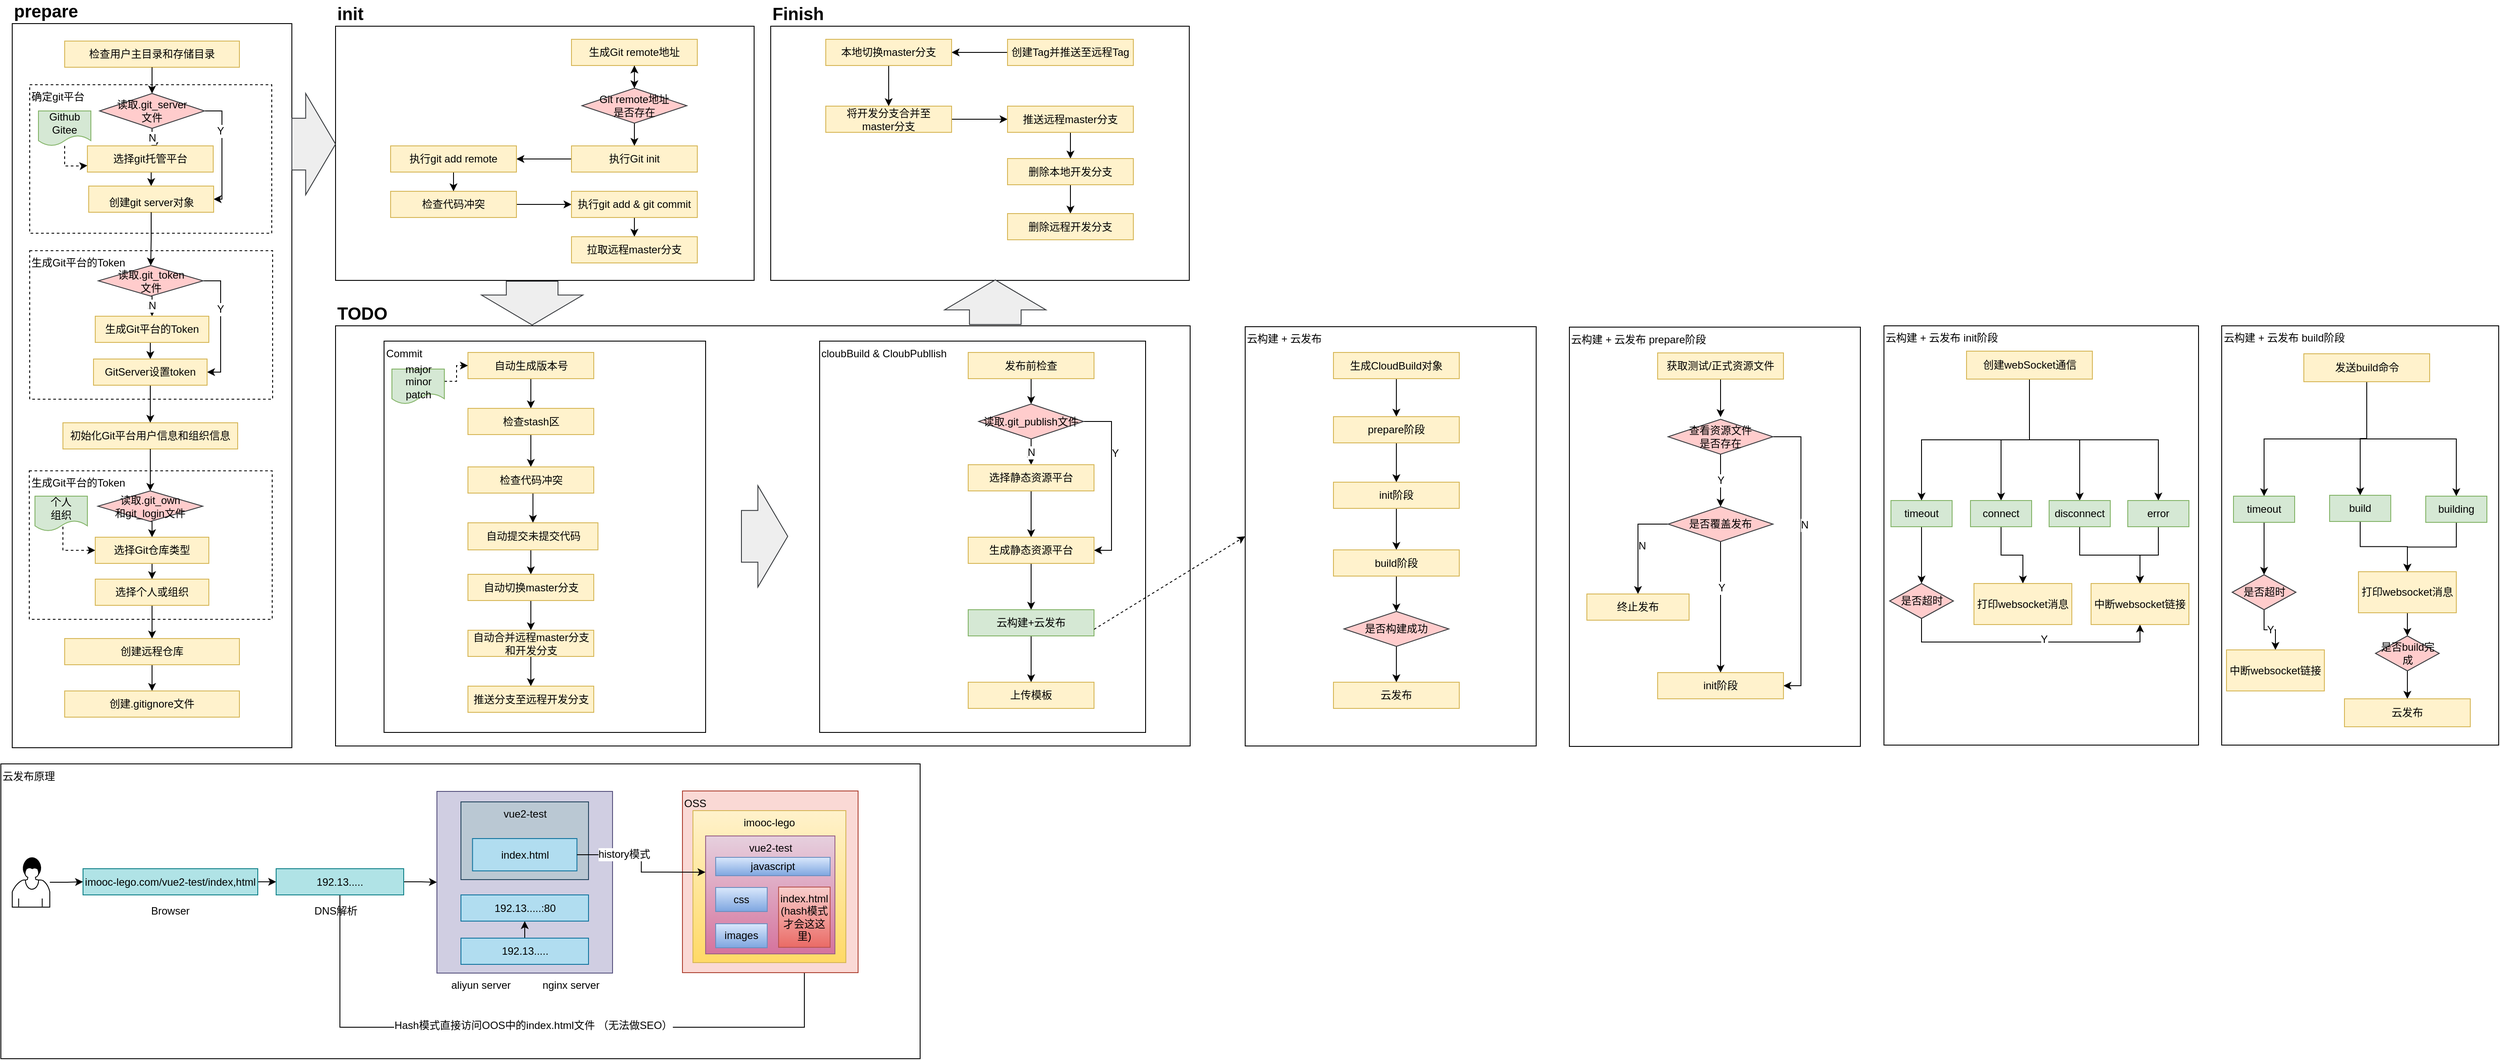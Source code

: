 <mxfile version="13.6.2" type="device"><diagram id="oUZISjqgUC4-VgHelw4y" name="Page-1"><mxGraphModel dx="1736" dy="728" grid="0" gridSize="10" guides="1" tooltips="1" connect="1" arrows="1" fold="1" page="1" pageScale="1" pageWidth="827" pageHeight="1169" math="0" shadow="0"><root><mxCell id="0"/><mxCell id="1" parent="0"/><mxCell id="qVW9vnRQDUIjlpF6epmW-213" value="云发布原理" style="rounded=0;whiteSpace=wrap;html=1;fontSize=12;align=left;verticalAlign=top;" vertex="1" parent="1"><mxGeometry x="52" y="890.5" width="1052" height="337.5" as="geometry"/></mxCell><mxCell id="qVW9vnRQDUIjlpF6epmW-1" value="prepare" style="rounded=0;whiteSpace=wrap;html=1;verticalAlign=bottom;labelPosition=center;verticalLabelPosition=top;align=left;fontSize=20;fontStyle=1" vertex="1" parent="1"><mxGeometry x="65" y="43" width="320" height="829" as="geometry"/></mxCell><mxCell id="qVW9vnRQDUIjlpF6epmW-2" value="检查用户主目录和存储目录" style="rounded=0;whiteSpace=wrap;html=1;fillColor=#fff2cc;strokeColor=#d6b656;" vertex="1" parent="1"><mxGeometry x="125" y="63" width="200" height="30" as="geometry"/></mxCell><mxCell id="qVW9vnRQDUIjlpF6epmW-3" value="&lt;font style=&quot;font-size: 12px&quot;&gt;确定git平台&lt;/font&gt;" style="rounded=0;whiteSpace=wrap;html=1;verticalAlign=top;labelPosition=center;verticalLabelPosition=middle;align=left;fontStyle=0;dashed=1;" vertex="1" parent="1"><mxGeometry x="85" y="113" width="277" height="170" as="geometry"/></mxCell><mxCell id="qVW9vnRQDUIjlpF6epmW-13" value="N" style="edgeStyle=orthogonalEdgeStyle;rounded=0;orthogonalLoop=1;jettySize=auto;html=1;fontSize=12;" edge="1" parent="1" source="qVW9vnRQDUIjlpF6epmW-4" target="qVW9vnRQDUIjlpF6epmW-5"><mxGeometry relative="1" as="geometry"/></mxCell><mxCell id="qVW9vnRQDUIjlpF6epmW-17" style="edgeStyle=orthogonalEdgeStyle;rounded=0;orthogonalLoop=1;jettySize=auto;html=1;exitX=1;exitY=0.5;exitDx=0;exitDy=0;entryX=1;entryY=0.5;entryDx=0;entryDy=0;fontSize=12;" edge="1" parent="1" source="qVW9vnRQDUIjlpF6epmW-4" target="qVW9vnRQDUIjlpF6epmW-6"><mxGeometry relative="1" as="geometry"/></mxCell><mxCell id="qVW9vnRQDUIjlpF6epmW-18" value="Y" style="edgeLabel;html=1;align=center;verticalAlign=middle;resizable=0;points=[];fontSize=12;" vertex="1" connectable="0" parent="qVW9vnRQDUIjlpF6epmW-17"><mxGeometry x="-0.346" y="-2" relative="1" as="geometry"><mxPoint as="offset"/></mxGeometry></mxCell><mxCell id="qVW9vnRQDUIjlpF6epmW-4" value="读取.git_server&lt;br&gt;文件" style="rhombus;whiteSpace=wrap;html=1;fillColor=#ffcccc;strokeColor=#36393d;" vertex="1" parent="1"><mxGeometry x="165" y="123" width="120" height="40" as="geometry"/></mxCell><mxCell id="qVW9vnRQDUIjlpF6epmW-15" style="edgeStyle=orthogonalEdgeStyle;rounded=0;orthogonalLoop=1;jettySize=auto;html=1;exitX=0.5;exitY=1;exitDx=0;exitDy=0;entryX=0.5;entryY=0;entryDx=0;entryDy=0;fontSize=12;" edge="1" parent="1" source="qVW9vnRQDUIjlpF6epmW-5" target="qVW9vnRQDUIjlpF6epmW-6"><mxGeometry relative="1" as="geometry"/></mxCell><mxCell id="qVW9vnRQDUIjlpF6epmW-5" value="&lt;font style=&quot;font-size: 12px&quot;&gt;选择git托管平台&lt;/font&gt;" style="rounded=0;whiteSpace=wrap;html=1;fontSize=12;align=center;fillColor=#fff2cc;strokeColor=#d6b656;" vertex="1" parent="1"><mxGeometry x="151" y="183" width="144" height="30" as="geometry"/></mxCell><mxCell id="qVW9vnRQDUIjlpF6epmW-6" value="&lt;font style=&quot;font-size: 12px&quot;&gt;创建git server对象&lt;/font&gt;" style="rounded=0;whiteSpace=wrap;html=1;fontSize=20;align=center;fillColor=#fff2cc;strokeColor=#d6b656;" vertex="1" parent="1"><mxGeometry x="152.5" y="229" width="143" height="30" as="geometry"/></mxCell><mxCell id="qVW9vnRQDUIjlpF6epmW-9" style="edgeStyle=orthogonalEdgeStyle;rounded=0;orthogonalLoop=1;jettySize=auto;html=1;entryX=0;entryY=0.75;entryDx=0;entryDy=0;fontSize=12;dashed=1;" edge="1" parent="1" source="qVW9vnRQDUIjlpF6epmW-7" target="qVW9vnRQDUIjlpF6epmW-5"><mxGeometry relative="1" as="geometry"><Array as="points"><mxPoint x="125" y="206"/><mxPoint x="145" y="206"/></Array></mxGeometry></mxCell><mxCell id="qVW9vnRQDUIjlpF6epmW-7" value="&lt;font style=&quot;font-size: 12px&quot;&gt;Github&lt;br style=&quot;font-size: 12px;&quot;&gt;Gitee&lt;/font&gt;" style="shape=document;whiteSpace=wrap;html=1;boundedLbl=1;fontSize=12;align=center;fillColor=#d5e8d4;strokeColor=#82b366;" vertex="1" parent="1"><mxGeometry x="95" y="143" width="60" height="40" as="geometry"/></mxCell><mxCell id="qVW9vnRQDUIjlpF6epmW-11" style="edgeStyle=orthogonalEdgeStyle;rounded=0;orthogonalLoop=1;jettySize=auto;html=1;fontSize=12;" edge="1" parent="1" source="qVW9vnRQDUIjlpF6epmW-2" target="qVW9vnRQDUIjlpF6epmW-4"><mxGeometry relative="1" as="geometry"/></mxCell><mxCell id="qVW9vnRQDUIjlpF6epmW-19" value="生成Git平台的Token&lt;br&gt;" style="rounded=0;whiteSpace=wrap;html=1;verticalAlign=top;labelPosition=center;verticalLabelPosition=middle;align=left;fontStyle=0;dashed=1;" vertex="1" parent="1"><mxGeometry x="85" y="303" width="278" height="170" as="geometry"/></mxCell><mxCell id="qVW9vnRQDUIjlpF6epmW-25" value="N" style="edgeStyle=orthogonalEdgeStyle;rounded=0;orthogonalLoop=1;jettySize=auto;html=1;exitX=0.5;exitY=1;exitDx=0;exitDy=0;entryX=0.5;entryY=0;entryDx=0;entryDy=0;fontSize=12;" edge="1" parent="1" source="qVW9vnRQDUIjlpF6epmW-20" target="qVW9vnRQDUIjlpF6epmW-21"><mxGeometry relative="1" as="geometry"/></mxCell><mxCell id="qVW9vnRQDUIjlpF6epmW-27" style="edgeStyle=orthogonalEdgeStyle;rounded=0;orthogonalLoop=1;jettySize=auto;html=1;exitX=1;exitY=0.5;exitDx=0;exitDy=0;entryX=1;entryY=0.5;entryDx=0;entryDy=0;fontSize=12;" edge="1" parent="1" source="qVW9vnRQDUIjlpF6epmW-20" target="qVW9vnRQDUIjlpF6epmW-22"><mxGeometry relative="1" as="geometry"/></mxCell><mxCell id="qVW9vnRQDUIjlpF6epmW-28" value="Y" style="edgeLabel;html=1;align=center;verticalAlign=middle;resizable=0;points=[];fontSize=12;" vertex="1" connectable="0" parent="qVW9vnRQDUIjlpF6epmW-27"><mxGeometry x="-0.247" y="-1" relative="1" as="geometry"><mxPoint as="offset"/></mxGeometry></mxCell><mxCell id="qVW9vnRQDUIjlpF6epmW-20" value="读取.git_token&lt;br&gt;文件" style="rhombus;whiteSpace=wrap;html=1;fillColor=#ffcccc;strokeColor=#36393d;" vertex="1" parent="1"><mxGeometry x="163.5" y="320" width="120" height="35" as="geometry"/></mxCell><mxCell id="qVW9vnRQDUIjlpF6epmW-26" style="edgeStyle=orthogonalEdgeStyle;rounded=0;orthogonalLoop=1;jettySize=auto;html=1;exitX=0.5;exitY=1;exitDx=0;exitDy=0;entryX=0.5;entryY=0;entryDx=0;entryDy=0;fontSize=12;" edge="1" parent="1" source="qVW9vnRQDUIjlpF6epmW-21" target="qVW9vnRQDUIjlpF6epmW-22"><mxGeometry relative="1" as="geometry"/></mxCell><mxCell id="qVW9vnRQDUIjlpF6epmW-21" value="&lt;font style=&quot;font-size: 12px&quot;&gt;生成Git平台的Token&lt;/font&gt;" style="rounded=0;whiteSpace=wrap;html=1;fontSize=12;align=center;fillColor=#fff2cc;strokeColor=#d6b656;" vertex="1" parent="1"><mxGeometry x="160" y="378" width="130" height="30" as="geometry"/></mxCell><mxCell id="qVW9vnRQDUIjlpF6epmW-37" style="edgeStyle=orthogonalEdgeStyle;rounded=0;orthogonalLoop=1;jettySize=auto;html=1;exitX=0.5;exitY=1;exitDx=0;exitDy=0;fontSize=12;" edge="1" parent="1" source="qVW9vnRQDUIjlpF6epmW-22" target="qVW9vnRQDUIjlpF6epmW-30"><mxGeometry relative="1" as="geometry"/></mxCell><mxCell id="qVW9vnRQDUIjlpF6epmW-22" value="&lt;font style=&quot;font-size: 12px&quot;&gt;GitServer设置token&lt;/font&gt;" style="rounded=0;whiteSpace=wrap;html=1;fontSize=12;align=center;fillColor=#fff2cc;strokeColor=#d6b656;" vertex="1" parent="1"><mxGeometry x="158" y="427" width="130" height="30" as="geometry"/></mxCell><mxCell id="qVW9vnRQDUIjlpF6epmW-23" style="edgeStyle=orthogonalEdgeStyle;rounded=0;orthogonalLoop=1;jettySize=auto;html=1;fontSize=12;" edge="1" parent="1" source="qVW9vnRQDUIjlpF6epmW-6" target="qVW9vnRQDUIjlpF6epmW-20"><mxGeometry relative="1" as="geometry"/></mxCell><mxCell id="qVW9vnRQDUIjlpF6epmW-30" value="初始化Git平台用户信息和组织信息" style="rounded=0;whiteSpace=wrap;html=1;fillColor=#fff2cc;strokeColor=#d6b656;" vertex="1" parent="1"><mxGeometry x="123" y="500" width="200" height="30" as="geometry"/></mxCell><mxCell id="qVW9vnRQDUIjlpF6epmW-31" value="生成Git平台的Token&lt;br&gt;" style="rounded=0;whiteSpace=wrap;html=1;verticalAlign=top;labelPosition=center;verticalLabelPosition=middle;align=left;fontStyle=0;dashed=1;" vertex="1" parent="1"><mxGeometry x="84.5" y="555" width="278" height="170" as="geometry"/></mxCell><mxCell id="qVW9vnRQDUIjlpF6epmW-40" style="edgeStyle=orthogonalEdgeStyle;rounded=0;orthogonalLoop=1;jettySize=auto;html=1;exitX=0.5;exitY=1;exitDx=0;exitDy=0;entryX=0.5;entryY=0;entryDx=0;entryDy=0;fontSize=12;" edge="1" parent="1" source="qVW9vnRQDUIjlpF6epmW-32" target="qVW9vnRQDUIjlpF6epmW-33"><mxGeometry relative="1" as="geometry"/></mxCell><mxCell id="qVW9vnRQDUIjlpF6epmW-32" value="读取.git_own&lt;br&gt;和git_login文件" style="rhombus;whiteSpace=wrap;html=1;fillColor=#ffcccc;strokeColor=#36393d;" vertex="1" parent="1"><mxGeometry x="163" y="578" width="120" height="35" as="geometry"/></mxCell><mxCell id="qVW9vnRQDUIjlpF6epmW-41" style="edgeStyle=orthogonalEdgeStyle;rounded=0;orthogonalLoop=1;jettySize=auto;html=1;exitX=0.5;exitY=1;exitDx=0;exitDy=0;entryX=0.5;entryY=0;entryDx=0;entryDy=0;fontSize=12;" edge="1" parent="1" source="qVW9vnRQDUIjlpF6epmW-33" target="qVW9vnRQDUIjlpF6epmW-34"><mxGeometry relative="1" as="geometry"/></mxCell><mxCell id="qVW9vnRQDUIjlpF6epmW-33" value="&lt;font style=&quot;font-size: 12px&quot;&gt;选择Git仓库类型&lt;/font&gt;" style="rounded=0;whiteSpace=wrap;html=1;fontSize=12;align=center;fillColor=#fff2cc;strokeColor=#d6b656;" vertex="1" parent="1"><mxGeometry x="160" y="631" width="130" height="30" as="geometry"/></mxCell><mxCell id="qVW9vnRQDUIjlpF6epmW-46" style="edgeStyle=orthogonalEdgeStyle;rounded=0;orthogonalLoop=1;jettySize=auto;html=1;exitX=0.5;exitY=1;exitDx=0;exitDy=0;fontSize=12;" edge="1" parent="1" source="qVW9vnRQDUIjlpF6epmW-34" target="qVW9vnRQDUIjlpF6epmW-43"><mxGeometry relative="1" as="geometry"/></mxCell><mxCell id="qVW9vnRQDUIjlpF6epmW-34" value="&lt;font style=&quot;font-size: 12px&quot;&gt;选择个人或组织&lt;/font&gt;" style="rounded=0;whiteSpace=wrap;html=1;fontSize=12;align=center;fillColor=#fff2cc;strokeColor=#d6b656;" vertex="1" parent="1"><mxGeometry x="160" y="679" width="130" height="30" as="geometry"/></mxCell><mxCell id="qVW9vnRQDUIjlpF6epmW-35" value="&lt;font style=&quot;font-size: 12px&quot;&gt;个人&lt;br&gt;组织&lt;br&gt;&lt;/font&gt;" style="shape=document;whiteSpace=wrap;html=1;boundedLbl=1;fontSize=12;align=center;fillColor=#d5e8d4;strokeColor=#82b366;" vertex="1" parent="1"><mxGeometry x="91" y="584" width="60" height="40" as="geometry"/></mxCell><mxCell id="qVW9vnRQDUIjlpF6epmW-38" style="edgeStyle=orthogonalEdgeStyle;rounded=0;orthogonalLoop=1;jettySize=auto;html=1;entryX=0.5;entryY=0;entryDx=0;entryDy=0;fontSize=12;" edge="1" parent="1" source="qVW9vnRQDUIjlpF6epmW-30" target="qVW9vnRQDUIjlpF6epmW-32"><mxGeometry relative="1" as="geometry"/></mxCell><mxCell id="qVW9vnRQDUIjlpF6epmW-39" style="edgeStyle=orthogonalEdgeStyle;rounded=0;orthogonalLoop=1;jettySize=auto;html=1;entryX=0;entryY=0.5;entryDx=0;entryDy=0;fontSize=12;dashed=1;" edge="1" parent="1" target="qVW9vnRQDUIjlpF6epmW-33"><mxGeometry relative="1" as="geometry"><mxPoint x="123" y="619" as="sourcePoint"/><mxPoint x="149" y="641.5" as="targetPoint"/><Array as="points"><mxPoint x="123" y="646"/></Array></mxGeometry></mxCell><mxCell id="qVW9vnRQDUIjlpF6epmW-47" style="edgeStyle=orthogonalEdgeStyle;rounded=0;orthogonalLoop=1;jettySize=auto;html=1;exitX=0.5;exitY=1;exitDx=0;exitDy=0;fontSize=12;" edge="1" parent="1" source="qVW9vnRQDUIjlpF6epmW-43" target="qVW9vnRQDUIjlpF6epmW-45"><mxGeometry relative="1" as="geometry"/></mxCell><mxCell id="qVW9vnRQDUIjlpF6epmW-43" value="创建远程仓库" style="rounded=0;whiteSpace=wrap;html=1;fillColor=#fff2cc;strokeColor=#d6b656;" vertex="1" parent="1"><mxGeometry x="125" y="747" width="200" height="30" as="geometry"/></mxCell><mxCell id="qVW9vnRQDUIjlpF6epmW-45" value="创建.gitignore文件" style="rounded=0;whiteSpace=wrap;html=1;fillColor=#fff2cc;strokeColor=#d6b656;" vertex="1" parent="1"><mxGeometry x="125" y="807" width="200" height="30" as="geometry"/></mxCell><mxCell id="qVW9vnRQDUIjlpF6epmW-48" value="&lt;font style=&quot;font-size: 20px&quot;&gt;&lt;b&gt;init&lt;/b&gt;&lt;/font&gt;" style="rounded=0;whiteSpace=wrap;html=1;fontSize=12;align=left;verticalAlign=bottom;labelPosition=center;verticalLabelPosition=top;" vertex="1" parent="1"><mxGeometry x="435" y="46" width="479" height="291" as="geometry"/></mxCell><mxCell id="qVW9vnRQDUIjlpF6epmW-49" value="" style="html=1;shadow=0;dashed=0;align=center;verticalAlign=middle;shape=mxgraph.arrows2.arrow;dy=0.49;dx=34.2;notch=0;fontSize=12;fillColor=#eeeeee;strokeColor=#36393d;" vertex="1" parent="1"><mxGeometry x="385" y="123" width="50" height="116" as="geometry"/></mxCell><mxCell id="qVW9vnRQDUIjlpF6epmW-57" style="edgeStyle=orthogonalEdgeStyle;rounded=0;orthogonalLoop=1;jettySize=auto;html=1;exitX=0.5;exitY=1;exitDx=0;exitDy=0;entryX=0.5;entryY=0;entryDx=0;entryDy=0;fontSize=12;" edge="1" parent="1" source="qVW9vnRQDUIjlpF6epmW-50" target="qVW9vnRQDUIjlpF6epmW-51"><mxGeometry relative="1" as="geometry"/></mxCell><mxCell id="qVW9vnRQDUIjlpF6epmW-50" value="&lt;font style=&quot;font-size: 12px&quot;&gt;生成Git remote地址&lt;/font&gt;" style="rounded=0;whiteSpace=wrap;html=1;fontSize=12;align=center;fillColor=#fff2cc;strokeColor=#d6b656;" vertex="1" parent="1"><mxGeometry x="705" y="61" width="144" height="30" as="geometry"/></mxCell><mxCell id="qVW9vnRQDUIjlpF6epmW-70" style="edgeStyle=orthogonalEdgeStyle;rounded=0;orthogonalLoop=1;jettySize=auto;html=1;fontSize=12;" edge="1" parent="1" source="qVW9vnRQDUIjlpF6epmW-51" target="qVW9vnRQDUIjlpF6epmW-52"><mxGeometry relative="1" as="geometry"/></mxCell><mxCell id="qVW9vnRQDUIjlpF6epmW-92" value="" style="edgeStyle=orthogonalEdgeStyle;rounded=0;orthogonalLoop=1;jettySize=auto;html=1;fontSize=12;" edge="1" parent="1" source="qVW9vnRQDUIjlpF6epmW-51" target="qVW9vnRQDUIjlpF6epmW-50"><mxGeometry relative="1" as="geometry"/></mxCell><mxCell id="qVW9vnRQDUIjlpF6epmW-51" value="Git remote地址&lt;br&gt;是否存在" style="rhombus;whiteSpace=wrap;html=1;fillColor=#ffcccc;strokeColor=#36393d;" vertex="1" parent="1"><mxGeometry x="717" y="117" width="120" height="40" as="geometry"/></mxCell><mxCell id="qVW9vnRQDUIjlpF6epmW-60" style="edgeStyle=orthogonalEdgeStyle;rounded=0;orthogonalLoop=1;jettySize=auto;html=1;exitX=0;exitY=0.5;exitDx=0;exitDy=0;entryX=1;entryY=0.5;entryDx=0;entryDy=0;fontSize=12;" edge="1" parent="1" source="qVW9vnRQDUIjlpF6epmW-52" target="qVW9vnRQDUIjlpF6epmW-53"><mxGeometry relative="1" as="geometry"/></mxCell><mxCell id="qVW9vnRQDUIjlpF6epmW-52" value="&lt;font style=&quot;font-size: 12px&quot;&gt;执行Git init&lt;/font&gt;" style="rounded=0;whiteSpace=wrap;html=1;fontSize=12;align=center;fillColor=#fff2cc;strokeColor=#d6b656;" vertex="1" parent="1"><mxGeometry x="705" y="183" width="144" height="30" as="geometry"/></mxCell><mxCell id="qVW9vnRQDUIjlpF6epmW-62" style="edgeStyle=orthogonalEdgeStyle;rounded=0;orthogonalLoop=1;jettySize=auto;html=1;exitX=0.5;exitY=1;exitDx=0;exitDy=0;entryX=0.5;entryY=0;entryDx=0;entryDy=0;fontSize=12;" edge="1" parent="1" source="qVW9vnRQDUIjlpF6epmW-53" target="qVW9vnRQDUIjlpF6epmW-54"><mxGeometry relative="1" as="geometry"/></mxCell><mxCell id="qVW9vnRQDUIjlpF6epmW-53" value="执行git add remote" style="rounded=0;whiteSpace=wrap;html=1;fontSize=12;align=center;fillColor=#fff2cc;strokeColor=#d6b656;" vertex="1" parent="1"><mxGeometry x="498" y="183" width="144" height="30" as="geometry"/></mxCell><mxCell id="qVW9vnRQDUIjlpF6epmW-63" style="edgeStyle=orthogonalEdgeStyle;rounded=0;orthogonalLoop=1;jettySize=auto;html=1;exitX=1;exitY=0.5;exitDx=0;exitDy=0;entryX=0;entryY=0.5;entryDx=0;entryDy=0;fontSize=12;" edge="1" parent="1" source="qVW9vnRQDUIjlpF6epmW-54" target="qVW9vnRQDUIjlpF6epmW-55"><mxGeometry relative="1" as="geometry"/></mxCell><mxCell id="qVW9vnRQDUIjlpF6epmW-54" value="检查代码冲突" style="rounded=0;whiteSpace=wrap;html=1;fontSize=12;align=center;fillColor=#fff2cc;strokeColor=#d6b656;" vertex="1" parent="1"><mxGeometry x="498" y="235" width="144" height="30" as="geometry"/></mxCell><mxCell id="qVW9vnRQDUIjlpF6epmW-64" style="edgeStyle=orthogonalEdgeStyle;rounded=0;orthogonalLoop=1;jettySize=auto;html=1;exitX=0.5;exitY=1;exitDx=0;exitDy=0;fontSize=12;" edge="1" parent="1" source="qVW9vnRQDUIjlpF6epmW-55" target="qVW9vnRQDUIjlpF6epmW-56"><mxGeometry relative="1" as="geometry"/></mxCell><mxCell id="qVW9vnRQDUIjlpF6epmW-55" value="&lt;font style=&quot;font-size: 12px&quot;&gt;执行git add &amp;amp; git commit&lt;/font&gt;" style="rounded=0;whiteSpace=wrap;html=1;fontSize=12;align=center;fillColor=#fff2cc;strokeColor=#d6b656;" vertex="1" parent="1"><mxGeometry x="705" y="235" width="144" height="30" as="geometry"/></mxCell><mxCell id="qVW9vnRQDUIjlpF6epmW-56" value="拉取远程master分支" style="rounded=0;whiteSpace=wrap;html=1;fontSize=12;align=center;fillColor=#fff2cc;strokeColor=#d6b656;" vertex="1" parent="1"><mxGeometry x="705" y="287" width="144" height="30" as="geometry"/></mxCell><mxCell id="qVW9vnRQDUIjlpF6epmW-65" value="" style="html=1;shadow=0;dashed=0;align=center;verticalAlign=middle;shape=mxgraph.arrows2.arrow;dy=0.49;dx=34.2;notch=0;fontSize=12;rotation=90;fillColor=#eeeeee;strokeColor=#36393d;" vertex="1" parent="1"><mxGeometry x="635" y="305" width="50" height="116" as="geometry"/></mxCell><mxCell id="qVW9vnRQDUIjlpF6epmW-66" value="&lt;font style=&quot;font-size: 20px&quot;&gt;&lt;b&gt;TODO&lt;/b&gt;&lt;/font&gt;" style="rounded=0;whiteSpace=wrap;html=1;fontSize=12;align=left;verticalAlign=bottom;labelPosition=center;verticalLabelPosition=top;" vertex="1" parent="1"><mxGeometry x="435" y="389" width="978" height="481" as="geometry"/></mxCell><mxCell id="qVW9vnRQDUIjlpF6epmW-71" value="Commit" style="rounded=0;whiteSpace=wrap;html=1;fontSize=12;align=left;verticalAlign=top;" vertex="1" parent="1"><mxGeometry x="490.5" y="406.5" width="368" height="448" as="geometry"/></mxCell><mxCell id="qVW9vnRQDUIjlpF6epmW-72" value="cloubBuild &amp;amp; CloubPubllish" style="rounded=0;whiteSpace=wrap;html=1;fontSize=12;align=left;verticalAlign=top;" vertex="1" parent="1"><mxGeometry x="989" y="406.5" width="373" height="448" as="geometry"/></mxCell><mxCell id="qVW9vnRQDUIjlpF6epmW-73" value="" style="html=1;shadow=0;dashed=0;align=center;verticalAlign=middle;shape=mxgraph.arrows2.arrow;dy=0.49;dx=34.2;notch=0;fontSize=12;rotation=0;fillColor=#eeeeee;strokeColor=#36393d;" vertex="1" parent="1"><mxGeometry x="899.5" y="572" width="53" height="116" as="geometry"/></mxCell><mxCell id="qVW9vnRQDUIjlpF6epmW-83" style="edgeStyle=orthogonalEdgeStyle;rounded=0;orthogonalLoop=1;jettySize=auto;html=1;exitX=0.5;exitY=1;exitDx=0;exitDy=0;entryX=0.5;entryY=0;entryDx=0;entryDy=0;fontSize=12;" edge="1" parent="1" source="qVW9vnRQDUIjlpF6epmW-74" target="qVW9vnRQDUIjlpF6epmW-75"><mxGeometry relative="1" as="geometry"/></mxCell><mxCell id="qVW9vnRQDUIjlpF6epmW-74" value="自动生成版本号" style="rounded=0;whiteSpace=wrap;html=1;fontSize=12;align=center;fillColor=#fff2cc;strokeColor=#d6b656;" vertex="1" parent="1"><mxGeometry x="586.5" y="419.5" width="144" height="30" as="geometry"/></mxCell><mxCell id="qVW9vnRQDUIjlpF6epmW-85" style="edgeStyle=orthogonalEdgeStyle;rounded=0;orthogonalLoop=1;jettySize=auto;html=1;exitX=0.5;exitY=1;exitDx=0;exitDy=0;entryX=0.5;entryY=0;entryDx=0;entryDy=0;fontSize=12;" edge="1" parent="1" source="qVW9vnRQDUIjlpF6epmW-75" target="qVW9vnRQDUIjlpF6epmW-76"><mxGeometry relative="1" as="geometry"/></mxCell><mxCell id="qVW9vnRQDUIjlpF6epmW-75" value="检查stash区" style="rounded=0;whiteSpace=wrap;html=1;fontSize=12;align=center;fillColor=#fff2cc;strokeColor=#d6b656;" vertex="1" parent="1"><mxGeometry x="586.5" y="483.5" width="144" height="30" as="geometry"/></mxCell><mxCell id="qVW9vnRQDUIjlpF6epmW-86" style="edgeStyle=orthogonalEdgeStyle;rounded=0;orthogonalLoop=1;jettySize=auto;html=1;exitX=0.5;exitY=1;exitDx=0;exitDy=0;entryX=0.5;entryY=0;entryDx=0;entryDy=0;fontSize=12;" edge="1" parent="1" source="qVW9vnRQDUIjlpF6epmW-76" target="qVW9vnRQDUIjlpF6epmW-79"><mxGeometry relative="1" as="geometry"/></mxCell><mxCell id="qVW9vnRQDUIjlpF6epmW-76" value="检查代码冲突" style="rounded=0;whiteSpace=wrap;html=1;fontSize=12;align=center;fillColor=#fff2cc;strokeColor=#d6b656;" vertex="1" parent="1"><mxGeometry x="586.5" y="550.5" width="144" height="30" as="geometry"/></mxCell><mxCell id="qVW9vnRQDUIjlpF6epmW-78" style="edgeStyle=orthogonalEdgeStyle;rounded=0;orthogonalLoop=1;jettySize=auto;html=1;exitX=1;exitY=0.5;exitDx=0;exitDy=0;entryX=0;entryY=0.5;entryDx=0;entryDy=0;fontSize=12;dashed=1;" edge="1" parent="1" source="qVW9vnRQDUIjlpF6epmW-77" target="qVW9vnRQDUIjlpF6epmW-74"><mxGeometry relative="1" as="geometry"><Array as="points"><mxPoint x="559.5" y="452.5"/><mxPoint x="573.5" y="452.5"/><mxPoint x="573.5" y="434.5"/></Array></mxGeometry></mxCell><mxCell id="qVW9vnRQDUIjlpF6epmW-77" value="&lt;font style=&quot;font-size: 12px&quot;&gt;major&lt;br&gt;minor&lt;br&gt;patch&lt;br&gt;&lt;/font&gt;" style="shape=document;whiteSpace=wrap;html=1;boundedLbl=1;fontSize=12;align=center;fillColor=#d5e8d4;strokeColor=#82b366;" vertex="1" parent="1"><mxGeometry x="499.5" y="438.5" width="60" height="40" as="geometry"/></mxCell><mxCell id="qVW9vnRQDUIjlpF6epmW-87" style="edgeStyle=orthogonalEdgeStyle;rounded=0;orthogonalLoop=1;jettySize=auto;html=1;exitX=0.5;exitY=1;exitDx=0;exitDy=0;entryX=0.5;entryY=0;entryDx=0;entryDy=0;fontSize=12;" edge="1" parent="1" source="qVW9vnRQDUIjlpF6epmW-79" target="qVW9vnRQDUIjlpF6epmW-81"><mxGeometry relative="1" as="geometry"/></mxCell><mxCell id="qVW9vnRQDUIjlpF6epmW-79" value="自动提交未提交代码" style="rounded=0;whiteSpace=wrap;html=1;fontSize=12;align=center;fillColor=#fff2cc;strokeColor=#d6b656;" vertex="1" parent="1"><mxGeometry x="586.5" y="614.5" width="148.8" height="31" as="geometry"/></mxCell><mxCell id="qVW9vnRQDUIjlpF6epmW-89" style="edgeStyle=orthogonalEdgeStyle;rounded=0;orthogonalLoop=1;jettySize=auto;html=1;exitX=0.5;exitY=1;exitDx=0;exitDy=0;entryX=0.5;entryY=0;entryDx=0;entryDy=0;fontSize=12;" edge="1" parent="1" source="qVW9vnRQDUIjlpF6epmW-80" target="qVW9vnRQDUIjlpF6epmW-82"><mxGeometry relative="1" as="geometry"/></mxCell><mxCell id="qVW9vnRQDUIjlpF6epmW-80" value="自动合并远程master分支和开发分支" style="rounded=0;whiteSpace=wrap;html=1;fontSize=12;align=center;fillColor=#fff2cc;strokeColor=#d6b656;" vertex="1" parent="1"><mxGeometry x="586.5" y="737.5" width="144" height="30" as="geometry"/></mxCell><mxCell id="qVW9vnRQDUIjlpF6epmW-88" style="edgeStyle=orthogonalEdgeStyle;rounded=0;orthogonalLoop=1;jettySize=auto;html=1;exitX=0.5;exitY=1;exitDx=0;exitDy=0;entryX=0.5;entryY=0;entryDx=0;entryDy=0;fontSize=12;" edge="1" parent="1" source="qVW9vnRQDUIjlpF6epmW-81" target="qVW9vnRQDUIjlpF6epmW-80"><mxGeometry relative="1" as="geometry"/></mxCell><mxCell id="qVW9vnRQDUIjlpF6epmW-81" value="自动切换master分支" style="rounded=0;whiteSpace=wrap;html=1;fontSize=12;align=center;fillColor=#fff2cc;strokeColor=#d6b656;" vertex="1" parent="1"><mxGeometry x="586.5" y="673.5" width="144" height="30" as="geometry"/></mxCell><mxCell id="qVW9vnRQDUIjlpF6epmW-82" value="推送分支至远程开发分支" style="rounded=0;whiteSpace=wrap;html=1;fontSize=12;align=center;fillColor=#fff2cc;strokeColor=#d6b656;" vertex="1" parent="1"><mxGeometry x="586.5" y="801.5" width="144" height="30" as="geometry"/></mxCell><mxCell id="qVW9vnRQDUIjlpF6epmW-91" value="&lt;span style=&quot;font-size: 20px&quot;&gt;&lt;b&gt;Finish&lt;/b&gt;&lt;/span&gt;" style="rounded=0;whiteSpace=wrap;html=1;fontSize=12;align=left;verticalAlign=bottom;labelPosition=center;verticalLabelPosition=top;" vertex="1" parent="1"><mxGeometry x="933" y="46" width="479" height="291" as="geometry"/></mxCell><mxCell id="qVW9vnRQDUIjlpF6epmW-99" style="edgeStyle=orthogonalEdgeStyle;rounded=0;orthogonalLoop=1;jettySize=auto;html=1;exitX=0;exitY=0.5;exitDx=0;exitDy=0;entryX=1;entryY=0.5;entryDx=0;entryDy=0;fontSize=12;" edge="1" parent="1" source="qVW9vnRQDUIjlpF6epmW-93" target="qVW9vnRQDUIjlpF6epmW-94"><mxGeometry relative="1" as="geometry"/></mxCell><mxCell id="qVW9vnRQDUIjlpF6epmW-93" value="&lt;font style=&quot;font-size: 12px&quot;&gt;创建Tag并推送至远程Tag&lt;/font&gt;" style="rounded=0;whiteSpace=wrap;html=1;fontSize=12;align=center;fillColor=#fff2cc;strokeColor=#d6b656;" vertex="1" parent="1"><mxGeometry x="1204" y="61" width="144" height="30" as="geometry"/></mxCell><mxCell id="qVW9vnRQDUIjlpF6epmW-100" style="edgeStyle=orthogonalEdgeStyle;rounded=0;orthogonalLoop=1;jettySize=auto;html=1;exitX=0.5;exitY=1;exitDx=0;exitDy=0;entryX=0.5;entryY=0;entryDx=0;entryDy=0;fontSize=12;" edge="1" parent="1" source="qVW9vnRQDUIjlpF6epmW-94" target="qVW9vnRQDUIjlpF6epmW-95"><mxGeometry relative="1" as="geometry"><mxPoint x="1068" y="105.5" as="sourcePoint"/></mxGeometry></mxCell><mxCell id="qVW9vnRQDUIjlpF6epmW-94" value="&lt;font style=&quot;font-size: 12px&quot;&gt;本地切换master分支&lt;/font&gt;" style="rounded=0;whiteSpace=wrap;html=1;fontSize=12;align=center;fillColor=#fff2cc;strokeColor=#d6b656;" vertex="1" parent="1"><mxGeometry x="996" y="61" width="144" height="30" as="geometry"/></mxCell><mxCell id="qVW9vnRQDUIjlpF6epmW-101" style="edgeStyle=orthogonalEdgeStyle;rounded=0;orthogonalLoop=1;jettySize=auto;html=1;exitX=1;exitY=0.5;exitDx=0;exitDy=0;entryX=0;entryY=0.5;entryDx=0;entryDy=0;fontSize=12;" edge="1" parent="1" source="qVW9vnRQDUIjlpF6epmW-95" target="qVW9vnRQDUIjlpF6epmW-96"><mxGeometry relative="1" as="geometry"/></mxCell><mxCell id="qVW9vnRQDUIjlpF6epmW-95" value="&lt;font style=&quot;font-size: 12px&quot;&gt;将开发分支合并至&lt;br&gt;master分支&lt;br&gt;&lt;/font&gt;" style="rounded=0;whiteSpace=wrap;html=1;fontSize=12;align=center;fillColor=#fff2cc;strokeColor=#d6b656;" vertex="1" parent="1"><mxGeometry x="996" y="137.5" width="144" height="30" as="geometry"/></mxCell><mxCell id="qVW9vnRQDUIjlpF6epmW-102" style="edgeStyle=orthogonalEdgeStyle;rounded=0;orthogonalLoop=1;jettySize=auto;html=1;exitX=0.5;exitY=1;exitDx=0;exitDy=0;entryX=0.5;entryY=0;entryDx=0;entryDy=0;fontSize=12;" edge="1" parent="1" source="qVW9vnRQDUIjlpF6epmW-96" target="qVW9vnRQDUIjlpF6epmW-97"><mxGeometry relative="1" as="geometry"/></mxCell><mxCell id="qVW9vnRQDUIjlpF6epmW-96" value="&lt;font style=&quot;font-size: 12px&quot;&gt;推送远程master分支&lt;/font&gt;" style="rounded=0;whiteSpace=wrap;html=1;fontSize=12;align=center;fillColor=#fff2cc;strokeColor=#d6b656;" vertex="1" parent="1"><mxGeometry x="1204" y="137.5" width="144" height="30" as="geometry"/></mxCell><mxCell id="qVW9vnRQDUIjlpF6epmW-103" style="edgeStyle=orthogonalEdgeStyle;rounded=0;orthogonalLoop=1;jettySize=auto;html=1;exitX=0.5;exitY=1;exitDx=0;exitDy=0;entryX=0.5;entryY=0;entryDx=0;entryDy=0;fontSize=12;" edge="1" parent="1" source="qVW9vnRQDUIjlpF6epmW-97" target="qVW9vnRQDUIjlpF6epmW-98"><mxGeometry relative="1" as="geometry"/></mxCell><mxCell id="qVW9vnRQDUIjlpF6epmW-97" value="&lt;font style=&quot;font-size: 12px&quot;&gt;删除本地开发分支&lt;/font&gt;" style="rounded=0;whiteSpace=wrap;html=1;fontSize=12;align=center;fillColor=#fff2cc;strokeColor=#d6b656;" vertex="1" parent="1"><mxGeometry x="1204" y="197.5" width="144" height="30" as="geometry"/></mxCell><mxCell id="qVW9vnRQDUIjlpF6epmW-98" value="&lt;font style=&quot;font-size: 12px&quot;&gt;删除远程开发分支&lt;/font&gt;" style="rounded=0;whiteSpace=wrap;html=1;fontSize=12;align=center;fillColor=#fff2cc;strokeColor=#d6b656;" vertex="1" parent="1"><mxGeometry x="1204" y="260.5" width="144" height="30" as="geometry"/></mxCell><mxCell id="qVW9vnRQDUIjlpF6epmW-110" style="edgeStyle=orthogonalEdgeStyle;rounded=0;orthogonalLoop=1;jettySize=auto;html=1;exitX=0.5;exitY=1;exitDx=0;exitDy=0;entryX=0.5;entryY=0;entryDx=0;entryDy=0;fontSize=12;" edge="1" parent="1" source="qVW9vnRQDUIjlpF6epmW-104" target="qVW9vnRQDUIjlpF6epmW-105"><mxGeometry relative="1" as="geometry"/></mxCell><mxCell id="qVW9vnRQDUIjlpF6epmW-104" value="发布前检查" style="rounded=0;whiteSpace=wrap;html=1;fontSize=12;align=center;fillColor=#fff2cc;strokeColor=#d6b656;" vertex="1" parent="1"><mxGeometry x="1159" y="419.5" width="144" height="30" as="geometry"/></mxCell><mxCell id="qVW9vnRQDUIjlpF6epmW-111" value="N" style="edgeStyle=orthogonalEdgeStyle;rounded=0;orthogonalLoop=1;jettySize=auto;html=1;exitX=0.5;exitY=1;exitDx=0;exitDy=0;entryX=0.5;entryY=0;entryDx=0;entryDy=0;fontSize=12;" edge="1" parent="1" source="qVW9vnRQDUIjlpF6epmW-105" target="qVW9vnRQDUIjlpF6epmW-106"><mxGeometry relative="1" as="geometry"/></mxCell><mxCell id="qVW9vnRQDUIjlpF6epmW-115" style="edgeStyle=orthogonalEdgeStyle;rounded=0;orthogonalLoop=1;jettySize=auto;html=1;exitX=1;exitY=0.5;exitDx=0;exitDy=0;entryX=1;entryY=0.5;entryDx=0;entryDy=0;fontSize=12;" edge="1" parent="1" source="qVW9vnRQDUIjlpF6epmW-105" target="qVW9vnRQDUIjlpF6epmW-107"><mxGeometry relative="1" as="geometry"/></mxCell><mxCell id="qVW9vnRQDUIjlpF6epmW-116" value="Y" style="edgeLabel;html=1;align=center;verticalAlign=middle;resizable=0;points=[];fontSize=12;" vertex="1" connectable="0" parent="qVW9vnRQDUIjlpF6epmW-115"><mxGeometry x="-0.317" y="4" relative="1" as="geometry"><mxPoint as="offset"/></mxGeometry></mxCell><mxCell id="qVW9vnRQDUIjlpF6epmW-105" value="读取.git_publish文件" style="rhombus;whiteSpace=wrap;html=1;fillColor=#ffcccc;strokeColor=#36393d;" vertex="1" parent="1"><mxGeometry x="1171" y="478.5" width="120" height="40" as="geometry"/></mxCell><mxCell id="qVW9vnRQDUIjlpF6epmW-112" value="" style="edgeStyle=orthogonalEdgeStyle;rounded=0;orthogonalLoop=1;jettySize=auto;html=1;fontSize=12;" edge="1" parent="1" source="qVW9vnRQDUIjlpF6epmW-106" target="qVW9vnRQDUIjlpF6epmW-107"><mxGeometry relative="1" as="geometry"/></mxCell><mxCell id="qVW9vnRQDUIjlpF6epmW-106" value="选择静态资源平台" style="rounded=0;whiteSpace=wrap;html=1;fontSize=12;align=center;fillColor=#fff2cc;strokeColor=#d6b656;" vertex="1" parent="1"><mxGeometry x="1159" y="548" width="144" height="30" as="geometry"/></mxCell><mxCell id="qVW9vnRQDUIjlpF6epmW-113" value="" style="edgeStyle=orthogonalEdgeStyle;rounded=0;orthogonalLoop=1;jettySize=auto;html=1;fontSize=12;" edge="1" parent="1" source="qVW9vnRQDUIjlpF6epmW-107" target="qVW9vnRQDUIjlpF6epmW-108"><mxGeometry relative="1" as="geometry"/></mxCell><mxCell id="qVW9vnRQDUIjlpF6epmW-107" value="生成静态资源平台" style="rounded=0;whiteSpace=wrap;html=1;fontSize=12;align=center;fillColor=#fff2cc;strokeColor=#d6b656;" vertex="1" parent="1"><mxGeometry x="1159" y="631" width="144" height="30" as="geometry"/></mxCell><mxCell id="qVW9vnRQDUIjlpF6epmW-114" value="" style="edgeStyle=orthogonalEdgeStyle;rounded=0;orthogonalLoop=1;jettySize=auto;html=1;fontSize=12;" edge="1" parent="1" source="qVW9vnRQDUIjlpF6epmW-108" target="qVW9vnRQDUIjlpF6epmW-109"><mxGeometry relative="1" as="geometry"/></mxCell><mxCell id="qVW9vnRQDUIjlpF6epmW-108" value="云构建+云发布" style="rounded=0;whiteSpace=wrap;html=1;fontSize=12;align=center;fillColor=#d5e8d4;strokeColor=#82b366;" vertex="1" parent="1"><mxGeometry x="1159" y="714" width="144" height="30" as="geometry"/></mxCell><mxCell id="qVW9vnRQDUIjlpF6epmW-109" value="上传模板" style="rounded=0;whiteSpace=wrap;html=1;fontSize=12;align=center;fillColor=#fff2cc;strokeColor=#d6b656;" vertex="1" parent="1"><mxGeometry x="1159" y="797" width="144" height="30" as="geometry"/></mxCell><mxCell id="qVW9vnRQDUIjlpF6epmW-117" value="云构建 + 云发布" style="rounded=0;whiteSpace=wrap;html=1;fontSize=12;align=left;verticalAlign=top;" vertex="1" parent="1"><mxGeometry x="1476" y="390" width="333" height="480" as="geometry"/></mxCell><mxCell id="qVW9vnRQDUIjlpF6epmW-126" style="edgeStyle=orthogonalEdgeStyle;rounded=0;orthogonalLoop=1;jettySize=auto;html=1;exitX=0.5;exitY=1;exitDx=0;exitDy=0;fontSize=12;" edge="1" parent="1" source="qVW9vnRQDUIjlpF6epmW-118" target="qVW9vnRQDUIjlpF6epmW-119"><mxGeometry relative="1" as="geometry"/></mxCell><mxCell id="qVW9vnRQDUIjlpF6epmW-118" value="生成CloudBuild对象" style="rounded=0;whiteSpace=wrap;html=1;fontSize=12;align=center;fillColor=#fff2cc;strokeColor=#d6b656;" vertex="1" parent="1"><mxGeometry x="1577" y="419.5" width="144" height="30" as="geometry"/></mxCell><mxCell id="qVW9vnRQDUIjlpF6epmW-127" style="edgeStyle=orthogonalEdgeStyle;rounded=0;orthogonalLoop=1;jettySize=auto;html=1;exitX=0.5;exitY=1;exitDx=0;exitDy=0;entryX=0.5;entryY=0;entryDx=0;entryDy=0;fontSize=12;" edge="1" parent="1" source="qVW9vnRQDUIjlpF6epmW-119" target="qVW9vnRQDUIjlpF6epmW-120"><mxGeometry relative="1" as="geometry"/></mxCell><mxCell id="qVW9vnRQDUIjlpF6epmW-119" value="prepare阶段" style="rounded=0;whiteSpace=wrap;html=1;fontSize=12;align=center;fillColor=#fff2cc;strokeColor=#d6b656;" vertex="1" parent="1"><mxGeometry x="1577" y="493" width="144" height="30" as="geometry"/></mxCell><mxCell id="qVW9vnRQDUIjlpF6epmW-129" style="edgeStyle=orthogonalEdgeStyle;rounded=0;orthogonalLoop=1;jettySize=auto;html=1;exitX=0.5;exitY=1;exitDx=0;exitDy=0;entryX=0.5;entryY=0;entryDx=0;entryDy=0;fontSize=12;" edge="1" parent="1" source="qVW9vnRQDUIjlpF6epmW-120" target="qVW9vnRQDUIjlpF6epmW-121"><mxGeometry relative="1" as="geometry"/></mxCell><mxCell id="qVW9vnRQDUIjlpF6epmW-120" value="init阶段" style="rounded=0;whiteSpace=wrap;html=1;fontSize=12;align=center;fillColor=#fff2cc;strokeColor=#d6b656;" vertex="1" parent="1"><mxGeometry x="1577" y="568" width="144" height="30" as="geometry"/></mxCell><mxCell id="qVW9vnRQDUIjlpF6epmW-131" style="edgeStyle=orthogonalEdgeStyle;rounded=0;orthogonalLoop=1;jettySize=auto;html=1;exitX=0.5;exitY=1;exitDx=0;exitDy=0;fontSize=12;" edge="1" parent="1" source="qVW9vnRQDUIjlpF6epmW-121" target="qVW9vnRQDUIjlpF6epmW-122"><mxGeometry relative="1" as="geometry"/></mxCell><mxCell id="qVW9vnRQDUIjlpF6epmW-121" value="build阶段" style="rounded=0;whiteSpace=wrap;html=1;fontSize=12;align=center;fillColor=#fff2cc;strokeColor=#d6b656;" vertex="1" parent="1"><mxGeometry x="1577" y="645.5" width="144" height="30" as="geometry"/></mxCell><mxCell id="qVW9vnRQDUIjlpF6epmW-132" value="" style="edgeStyle=orthogonalEdgeStyle;rounded=0;orthogonalLoop=1;jettySize=auto;html=1;fontSize=12;" edge="1" parent="1" source="qVW9vnRQDUIjlpF6epmW-122" target="qVW9vnRQDUIjlpF6epmW-123"><mxGeometry relative="1" as="geometry"/></mxCell><mxCell id="qVW9vnRQDUIjlpF6epmW-122" value="是否构建成功" style="rhombus;whiteSpace=wrap;html=1;fillColor=#ffcccc;strokeColor=#36393d;" vertex="1" parent="1"><mxGeometry x="1589" y="716" width="120" height="40" as="geometry"/></mxCell><mxCell id="qVW9vnRQDUIjlpF6epmW-123" value="云发布" style="rounded=0;whiteSpace=wrap;html=1;fontSize=12;align=center;fillColor=#fff2cc;strokeColor=#d6b656;" vertex="1" parent="1"><mxGeometry x="1577" y="797" width="144" height="30" as="geometry"/></mxCell><mxCell id="qVW9vnRQDUIjlpF6epmW-133" value="" style="html=1;shadow=0;dashed=0;align=center;verticalAlign=middle;shape=mxgraph.arrows2.arrow;dy=0.49;dx=34.2;notch=0;fontSize=12;rotation=-90;fillColor=#eeeeee;strokeColor=#36393d;" vertex="1" parent="1"><mxGeometry x="1164.5" y="304" width="51" height="116" as="geometry"/></mxCell><mxCell id="qVW9vnRQDUIjlpF6epmW-134" value="" style="endArrow=classic;html=1;fontSize=12;exitX=1;exitY=0.75;exitDx=0;exitDy=0;entryX=0;entryY=0.5;entryDx=0;entryDy=0;dashed=1;" edge="1" parent="1" source="qVW9vnRQDUIjlpF6epmW-108" target="qVW9vnRQDUIjlpF6epmW-117"><mxGeometry width="50" height="50" relative="1" as="geometry"><mxPoint x="1406" y="613" as="sourcePoint"/><mxPoint x="1456" y="563" as="targetPoint"/></mxGeometry></mxCell><mxCell id="qVW9vnRQDUIjlpF6epmW-137" value="云构建 + 云发布 prepare阶段" style="rounded=0;whiteSpace=wrap;html=1;fontSize=12;align=left;verticalAlign=top;" vertex="1" parent="1"><mxGeometry x="1847" y="390.5" width="333" height="480" as="geometry"/></mxCell><mxCell id="qVW9vnRQDUIjlpF6epmW-138" style="edgeStyle=orthogonalEdgeStyle;rounded=0;orthogonalLoop=1;jettySize=auto;html=1;exitX=0.5;exitY=1;exitDx=0;exitDy=0;fontSize=12;" edge="1" parent="1" source="qVW9vnRQDUIjlpF6epmW-139"><mxGeometry relative="1" as="geometry"><mxPoint x="2020.0" y="493.5" as="targetPoint"/></mxGeometry></mxCell><mxCell id="qVW9vnRQDUIjlpF6epmW-139" value="获取测试/正式资源文件" style="rounded=0;whiteSpace=wrap;html=1;fontSize=12;align=center;fillColor=#fff2cc;strokeColor=#d6b656;" vertex="1" parent="1"><mxGeometry x="1948" y="420" width="144" height="30" as="geometry"/></mxCell><mxCell id="qVW9vnRQDUIjlpF6epmW-154" value="Y" style="edgeStyle=orthogonalEdgeStyle;rounded=0;orthogonalLoop=1;jettySize=auto;html=1;fontSize=12;" edge="1" parent="1" source="qVW9vnRQDUIjlpF6epmW-149" target="qVW9vnRQDUIjlpF6epmW-150"><mxGeometry relative="1" as="geometry"/></mxCell><mxCell id="qVW9vnRQDUIjlpF6epmW-157" style="edgeStyle=orthogonalEdgeStyle;rounded=0;orthogonalLoop=1;jettySize=auto;html=1;exitX=1;exitY=0.5;exitDx=0;exitDy=0;entryX=1;entryY=0.5;entryDx=0;entryDy=0;fontSize=12;" edge="1" parent="1" source="qVW9vnRQDUIjlpF6epmW-149" target="qVW9vnRQDUIjlpF6epmW-153"><mxGeometry relative="1" as="geometry"/></mxCell><mxCell id="qVW9vnRQDUIjlpF6epmW-158" value="N" style="edgeLabel;html=1;align=center;verticalAlign=middle;resizable=0;points=[];fontSize=12;" vertex="1" connectable="0" parent="qVW9vnRQDUIjlpF6epmW-157"><mxGeometry x="-0.212" y="4" relative="1" as="geometry"><mxPoint as="offset"/></mxGeometry></mxCell><mxCell id="qVW9vnRQDUIjlpF6epmW-149" value="查看资源文件&lt;br&gt;是否存在" style="rhombus;whiteSpace=wrap;html=1;fillColor=#ffcccc;strokeColor=#36393d;" vertex="1" parent="1"><mxGeometry x="1960" y="496" width="120" height="40" as="geometry"/></mxCell><mxCell id="qVW9vnRQDUIjlpF6epmW-155" style="edgeStyle=orthogonalEdgeStyle;rounded=0;orthogonalLoop=1;jettySize=auto;html=1;exitX=0;exitY=0.5;exitDx=0;exitDy=0;entryX=0.5;entryY=0;entryDx=0;entryDy=0;fontSize=12;" edge="1" parent="1" source="qVW9vnRQDUIjlpF6epmW-150" target="qVW9vnRQDUIjlpF6epmW-151"><mxGeometry relative="1" as="geometry"/></mxCell><mxCell id="qVW9vnRQDUIjlpF6epmW-160" value="N" style="edgeLabel;html=1;align=center;verticalAlign=middle;resizable=0;points=[];fontSize=12;" vertex="1" connectable="0" parent="qVW9vnRQDUIjlpF6epmW-155"><mxGeometry x="0.028" y="4" relative="1" as="geometry"><mxPoint as="offset"/></mxGeometry></mxCell><mxCell id="qVW9vnRQDUIjlpF6epmW-156" style="edgeStyle=orthogonalEdgeStyle;rounded=0;orthogonalLoop=1;jettySize=auto;html=1;exitX=0.5;exitY=1;exitDx=0;exitDy=0;entryX=0.5;entryY=0;entryDx=0;entryDy=0;fontSize=12;" edge="1" parent="1" source="qVW9vnRQDUIjlpF6epmW-150" target="qVW9vnRQDUIjlpF6epmW-153"><mxGeometry relative="1" as="geometry"/></mxCell><mxCell id="qVW9vnRQDUIjlpF6epmW-159" value="Y" style="edgeLabel;html=1;align=center;verticalAlign=middle;resizable=0;points=[];fontSize=12;" vertex="1" connectable="0" parent="qVW9vnRQDUIjlpF6epmW-156"><mxGeometry x="-0.299" y="1" relative="1" as="geometry"><mxPoint as="offset"/></mxGeometry></mxCell><mxCell id="qVW9vnRQDUIjlpF6epmW-150" value="是否覆盖发布" style="rhombus;whiteSpace=wrap;html=1;fillColor=#ffcccc;strokeColor=#36393d;" vertex="1" parent="1"><mxGeometry x="1960" y="596" width="120" height="40" as="geometry"/></mxCell><mxCell id="qVW9vnRQDUIjlpF6epmW-151" value="终止发布" style="rounded=0;whiteSpace=wrap;html=1;fontSize=12;align=center;fillColor=#fff2cc;strokeColor=#d6b656;" vertex="1" parent="1"><mxGeometry x="1867" y="696" width="117" height="30" as="geometry"/></mxCell><mxCell id="qVW9vnRQDUIjlpF6epmW-153" value="init阶段" style="rounded=0;whiteSpace=wrap;html=1;fontSize=12;align=center;fillColor=#fff2cc;strokeColor=#d6b656;" vertex="1" parent="1"><mxGeometry x="1948" y="786" width="144" height="30" as="geometry"/></mxCell><mxCell id="qVW9vnRQDUIjlpF6epmW-161" value="云构建 + 云发布 init阶段" style="rounded=0;whiteSpace=wrap;html=1;fontSize=12;align=left;verticalAlign=top;" vertex="1" parent="1"><mxGeometry x="2207" y="389" width="360" height="480" as="geometry"/></mxCell><mxCell id="qVW9vnRQDUIjlpF6epmW-171" style="edgeStyle=orthogonalEdgeStyle;rounded=0;orthogonalLoop=1;jettySize=auto;html=1;exitX=0.5;exitY=1;exitDx=0;exitDy=0;entryX=0.5;entryY=0;entryDx=0;entryDy=0;fontSize=12;" edge="1" parent="1" source="qVW9vnRQDUIjlpF6epmW-162" target="qVW9vnRQDUIjlpF6epmW-163"><mxGeometry relative="1" as="geometry"/></mxCell><mxCell id="qVW9vnRQDUIjlpF6epmW-172" style="edgeStyle=orthogonalEdgeStyle;rounded=0;orthogonalLoop=1;jettySize=auto;html=1;exitX=0.5;exitY=1;exitDx=0;exitDy=0;entryX=0.5;entryY=0;entryDx=0;entryDy=0;fontSize=12;" edge="1" parent="1" source="qVW9vnRQDUIjlpF6epmW-162" target="qVW9vnRQDUIjlpF6epmW-164"><mxGeometry relative="1" as="geometry"/></mxCell><mxCell id="qVW9vnRQDUIjlpF6epmW-173" style="edgeStyle=orthogonalEdgeStyle;rounded=0;orthogonalLoop=1;jettySize=auto;html=1;exitX=0.5;exitY=1;exitDx=0;exitDy=0;entryX=0.5;entryY=0;entryDx=0;entryDy=0;fontSize=12;" edge="1" parent="1" source="qVW9vnRQDUIjlpF6epmW-162" target="qVW9vnRQDUIjlpF6epmW-166"><mxGeometry relative="1" as="geometry"/></mxCell><mxCell id="qVW9vnRQDUIjlpF6epmW-174" style="edgeStyle=orthogonalEdgeStyle;rounded=0;orthogonalLoop=1;jettySize=auto;html=1;exitX=0.5;exitY=1;exitDx=0;exitDy=0;entryX=0.5;entryY=0;entryDx=0;entryDy=0;fontSize=12;" edge="1" parent="1" source="qVW9vnRQDUIjlpF6epmW-162" target="qVW9vnRQDUIjlpF6epmW-167"><mxGeometry relative="1" as="geometry"/></mxCell><mxCell id="qVW9vnRQDUIjlpF6epmW-162" value="创建webSocket通信" style="rounded=0;whiteSpace=wrap;html=1;fontSize=12;align=center;fillColor=#fff2cc;strokeColor=#d6b656;" vertex="1" parent="1"><mxGeometry x="2301.5" y="418" width="144" height="32" as="geometry"/></mxCell><mxCell id="qVW9vnRQDUIjlpF6epmW-178" style="edgeStyle=orthogonalEdgeStyle;rounded=0;orthogonalLoop=1;jettySize=auto;html=1;exitX=0.5;exitY=1;exitDx=0;exitDy=0;fontSize=12;" edge="1" parent="1" source="qVW9vnRQDUIjlpF6epmW-163" target="qVW9vnRQDUIjlpF6epmW-175"><mxGeometry relative="1" as="geometry"/></mxCell><mxCell id="qVW9vnRQDUIjlpF6epmW-163" value="timeout" style="rounded=0;whiteSpace=wrap;html=1;fontSize=12;align=center;fillColor=#d5e8d4;strokeColor=#82b366;" vertex="1" parent="1"><mxGeometry x="2215" y="589" width="70" height="30" as="geometry"/></mxCell><mxCell id="qVW9vnRQDUIjlpF6epmW-179" style="edgeStyle=orthogonalEdgeStyle;rounded=0;orthogonalLoop=1;jettySize=auto;html=1;entryX=0.5;entryY=0;entryDx=0;entryDy=0;fontSize=12;" edge="1" parent="1" source="qVW9vnRQDUIjlpF6epmW-164" target="qVW9vnRQDUIjlpF6epmW-176"><mxGeometry relative="1" as="geometry"/></mxCell><mxCell id="qVW9vnRQDUIjlpF6epmW-164" value="connect" style="rounded=0;whiteSpace=wrap;html=1;fontSize=12;align=center;fillColor=#d5e8d4;strokeColor=#82b366;" vertex="1" parent="1"><mxGeometry x="2306" y="589" width="70" height="30" as="geometry"/></mxCell><mxCell id="qVW9vnRQDUIjlpF6epmW-180" style="edgeStyle=orthogonalEdgeStyle;rounded=0;orthogonalLoop=1;jettySize=auto;html=1;exitX=0.5;exitY=1;exitDx=0;exitDy=0;entryX=0.5;entryY=0;entryDx=0;entryDy=0;fontSize=12;" edge="1" parent="1" source="qVW9vnRQDUIjlpF6epmW-166" target="qVW9vnRQDUIjlpF6epmW-177"><mxGeometry relative="1" as="geometry"/></mxCell><mxCell id="qVW9vnRQDUIjlpF6epmW-166" value="disconnect" style="rounded=0;whiteSpace=wrap;html=1;fontSize=12;align=center;fillColor=#d5e8d4;strokeColor=#82b366;" vertex="1" parent="1"><mxGeometry x="2396" y="589" width="70" height="30" as="geometry"/></mxCell><mxCell id="qVW9vnRQDUIjlpF6epmW-182" style="edgeStyle=orthogonalEdgeStyle;rounded=0;orthogonalLoop=1;jettySize=auto;html=1;exitX=0.5;exitY=1;exitDx=0;exitDy=0;entryX=0.5;entryY=0;entryDx=0;entryDy=0;fontSize=12;" edge="1" parent="1" source="qVW9vnRQDUIjlpF6epmW-167" target="qVW9vnRQDUIjlpF6epmW-177"><mxGeometry relative="1" as="geometry"/></mxCell><mxCell id="qVW9vnRQDUIjlpF6epmW-167" value="error" style="rounded=0;whiteSpace=wrap;html=1;fontSize=12;align=center;fillColor=#d5e8d4;strokeColor=#82b366;" vertex="1" parent="1"><mxGeometry x="2486" y="589" width="70" height="30" as="geometry"/></mxCell><mxCell id="qVW9vnRQDUIjlpF6epmW-170" style="edgeStyle=orthogonalEdgeStyle;rounded=0;orthogonalLoop=1;jettySize=auto;html=1;exitX=0.5;exitY=1;exitDx=0;exitDy=0;fontSize=12;" edge="1" parent="1" source="qVW9vnRQDUIjlpF6epmW-167" target="qVW9vnRQDUIjlpF6epmW-167"><mxGeometry relative="1" as="geometry"/></mxCell><mxCell id="qVW9vnRQDUIjlpF6epmW-183" style="edgeStyle=orthogonalEdgeStyle;rounded=0;orthogonalLoop=1;jettySize=auto;html=1;exitX=0.5;exitY=1;exitDx=0;exitDy=0;entryX=0.5;entryY=1;entryDx=0;entryDy=0;fontSize=12;" edge="1" parent="1" source="qVW9vnRQDUIjlpF6epmW-175" target="qVW9vnRQDUIjlpF6epmW-177"><mxGeometry relative="1" as="geometry"/></mxCell><mxCell id="qVW9vnRQDUIjlpF6epmW-184" value="Y" style="edgeLabel;html=1;align=center;verticalAlign=middle;resizable=0;points=[];fontSize=12;" vertex="1" connectable="0" parent="qVW9vnRQDUIjlpF6epmW-183"><mxGeometry x="0.126" y="3" relative="1" as="geometry"><mxPoint as="offset"/></mxGeometry></mxCell><mxCell id="qVW9vnRQDUIjlpF6epmW-175" value="是否超时" style="rhombus;whiteSpace=wrap;html=1;fillColor=#ffcccc;strokeColor=#36393d;" vertex="1" parent="1"><mxGeometry x="2213.5" y="684" width="73" height="40" as="geometry"/></mxCell><mxCell id="qVW9vnRQDUIjlpF6epmW-176" value="打印websocket消息" style="rounded=0;whiteSpace=wrap;html=1;fontSize=12;align=center;fillColor=#fff2cc;strokeColor=#d6b656;" vertex="1" parent="1"><mxGeometry x="2310" y="684" width="112" height="47" as="geometry"/></mxCell><mxCell id="qVW9vnRQDUIjlpF6epmW-177" value="中断websocket链接" style="rounded=0;whiteSpace=wrap;html=1;fontSize=12;align=center;fillColor=#fff2cc;strokeColor=#d6b656;" vertex="1" parent="1"><mxGeometry x="2444" y="684" width="112" height="47" as="geometry"/></mxCell><mxCell id="qVW9vnRQDUIjlpF6epmW-185" value="云构建 + 云发布 build阶段" style="rounded=0;whiteSpace=wrap;html=1;fontSize=12;align=left;verticalAlign=top;" vertex="1" parent="1"><mxGeometry x="2593.5" y="389" width="317" height="480" as="geometry"/></mxCell><mxCell id="qVW9vnRQDUIjlpF6epmW-193" style="edgeStyle=orthogonalEdgeStyle;rounded=0;orthogonalLoop=1;jettySize=auto;html=1;exitX=0.5;exitY=1;exitDx=0;exitDy=0;entryX=0.5;entryY=0;entryDx=0;entryDy=0;fontSize=12;" edge="1" parent="1" source="qVW9vnRQDUIjlpF6epmW-186" target="qVW9vnRQDUIjlpF6epmW-189"><mxGeometry relative="1" as="geometry"/></mxCell><mxCell id="qVW9vnRQDUIjlpF6epmW-194" style="edgeStyle=orthogonalEdgeStyle;rounded=0;orthogonalLoop=1;jettySize=auto;html=1;exitX=0.5;exitY=1;exitDx=0;exitDy=0;fontSize=12;" edge="1" parent="1" source="qVW9vnRQDUIjlpF6epmW-186" target="qVW9vnRQDUIjlpF6epmW-188"><mxGeometry relative="1" as="geometry"/></mxCell><mxCell id="qVW9vnRQDUIjlpF6epmW-195" style="edgeStyle=orthogonalEdgeStyle;rounded=0;orthogonalLoop=1;jettySize=auto;html=1;exitX=0.5;exitY=1;exitDx=0;exitDy=0;entryX=0.5;entryY=0;entryDx=0;entryDy=0;fontSize=12;" edge="1" parent="1" source="qVW9vnRQDUIjlpF6epmW-186" target="qVW9vnRQDUIjlpF6epmW-190"><mxGeometry relative="1" as="geometry"/></mxCell><mxCell id="qVW9vnRQDUIjlpF6epmW-186" value="发送build命令" style="rounded=0;whiteSpace=wrap;html=1;fontSize=12;align=center;fillColor=#fff2cc;strokeColor=#d6b656;" vertex="1" parent="1"><mxGeometry x="2687.5" y="421" width="144" height="32" as="geometry"/></mxCell><mxCell id="qVW9vnRQDUIjlpF6epmW-201" style="edgeStyle=orthogonalEdgeStyle;rounded=0;orthogonalLoop=1;jettySize=auto;html=1;exitX=0.5;exitY=1;exitDx=0;exitDy=0;fontSize=12;" edge="1" parent="1" source="qVW9vnRQDUIjlpF6epmW-188" target="qVW9vnRQDUIjlpF6epmW-196"><mxGeometry relative="1" as="geometry"/></mxCell><mxCell id="qVW9vnRQDUIjlpF6epmW-188" value="timeout" style="rounded=0;whiteSpace=wrap;html=1;fontSize=12;align=center;fillColor=#d5e8d4;strokeColor=#82b366;" vertex="1" parent="1"><mxGeometry x="2607" y="584" width="70" height="30" as="geometry"/></mxCell><mxCell id="qVW9vnRQDUIjlpF6epmW-203" style="edgeStyle=orthogonalEdgeStyle;rounded=0;orthogonalLoop=1;jettySize=auto;html=1;exitX=0.5;exitY=1;exitDx=0;exitDy=0;entryX=0.5;entryY=0;entryDx=0;entryDy=0;fontSize=12;" edge="1" parent="1" source="qVW9vnRQDUIjlpF6epmW-189" target="qVW9vnRQDUIjlpF6epmW-197"><mxGeometry relative="1" as="geometry"/></mxCell><mxCell id="qVW9vnRQDUIjlpF6epmW-189" value="build" style="rounded=0;whiteSpace=wrap;html=1;fontSize=12;align=center;fillColor=#d5e8d4;strokeColor=#82b366;" vertex="1" parent="1"><mxGeometry x="2717" y="583" width="70" height="30" as="geometry"/></mxCell><mxCell id="qVW9vnRQDUIjlpF6epmW-205" style="edgeStyle=orthogonalEdgeStyle;rounded=0;orthogonalLoop=1;jettySize=auto;html=1;exitX=0.5;exitY=1;exitDx=0;exitDy=0;entryX=0.5;entryY=0;entryDx=0;entryDy=0;fontSize=12;" edge="1" parent="1" source="qVW9vnRQDUIjlpF6epmW-190" target="qVW9vnRQDUIjlpF6epmW-197"><mxGeometry relative="1" as="geometry"/></mxCell><mxCell id="qVW9vnRQDUIjlpF6epmW-190" value="building" style="rounded=0;whiteSpace=wrap;html=1;fontSize=12;align=center;fillColor=#d5e8d4;strokeColor=#82b366;" vertex="1" parent="1"><mxGeometry x="2827" y="584" width="70" height="30" as="geometry"/></mxCell><mxCell id="qVW9vnRQDUIjlpF6epmW-202" value="Y" style="edgeStyle=orthogonalEdgeStyle;rounded=0;orthogonalLoop=1;jettySize=auto;html=1;exitX=0.5;exitY=1;exitDx=0;exitDy=0;fontSize=12;" edge="1" parent="1" source="qVW9vnRQDUIjlpF6epmW-196" target="qVW9vnRQDUIjlpF6epmW-200"><mxGeometry relative="1" as="geometry"/></mxCell><mxCell id="qVW9vnRQDUIjlpF6epmW-196" value="是否超时" style="rhombus;whiteSpace=wrap;html=1;fillColor=#ffcccc;strokeColor=#36393d;" vertex="1" parent="1"><mxGeometry x="2605.5" y="674" width="73" height="40" as="geometry"/></mxCell><mxCell id="qVW9vnRQDUIjlpF6epmW-206" style="edgeStyle=orthogonalEdgeStyle;rounded=0;orthogonalLoop=1;jettySize=auto;html=1;exitX=0.5;exitY=1;exitDx=0;exitDy=0;fontSize=12;" edge="1" parent="1" source="qVW9vnRQDUIjlpF6epmW-197" target="qVW9vnRQDUIjlpF6epmW-198"><mxGeometry relative="1" as="geometry"/></mxCell><mxCell id="qVW9vnRQDUIjlpF6epmW-197" value="打印websocket消息" style="rounded=0;whiteSpace=wrap;html=1;fontSize=12;align=center;fillColor=#fff2cc;strokeColor=#d6b656;" vertex="1" parent="1"><mxGeometry x="2750" y="670.5" width="112" height="47" as="geometry"/></mxCell><mxCell id="qVW9vnRQDUIjlpF6epmW-207" style="edgeStyle=orthogonalEdgeStyle;rounded=0;orthogonalLoop=1;jettySize=auto;html=1;exitX=0.5;exitY=1;exitDx=0;exitDy=0;fontSize=12;" edge="1" parent="1" source="qVW9vnRQDUIjlpF6epmW-198" target="qVW9vnRQDUIjlpF6epmW-199"><mxGeometry relative="1" as="geometry"/></mxCell><mxCell id="qVW9vnRQDUIjlpF6epmW-198" value="是否build完成" style="rhombus;whiteSpace=wrap;html=1;fillColor=#ffcccc;strokeColor=#36393d;" vertex="1" parent="1"><mxGeometry x="2769.5" y="744" width="73" height="40" as="geometry"/></mxCell><mxCell id="qVW9vnRQDUIjlpF6epmW-199" value="云发布" style="rounded=0;whiteSpace=wrap;html=1;fontSize=12;align=center;fillColor=#fff2cc;strokeColor=#d6b656;" vertex="1" parent="1"><mxGeometry x="2734" y="816" width="144" height="32" as="geometry"/></mxCell><mxCell id="qVW9vnRQDUIjlpF6epmW-200" value="中断websocket链接" style="rounded=0;whiteSpace=wrap;html=1;fontSize=12;align=center;fillColor=#fff2cc;strokeColor=#d6b656;" vertex="1" parent="1"><mxGeometry x="2599" y="760" width="112" height="47" as="geometry"/></mxCell><mxCell id="qVW9vnRQDUIjlpF6epmW-233" value="" style="edgeStyle=orthogonalEdgeStyle;rounded=0;orthogonalLoop=1;jettySize=auto;html=1;fontSize=12;" edge="1" parent="1" source="qVW9vnRQDUIjlpF6epmW-210" target="qVW9vnRQDUIjlpF6epmW-212"><mxGeometry relative="1" as="geometry"/></mxCell><mxCell id="qVW9vnRQDUIjlpF6epmW-210" value="" style="shape=mxgraph.bpmn.user_task;html=1;outlineConnect=0;fontSize=12;align=left;" vertex="1" parent="1"><mxGeometry x="65" y="997.5" width="43" height="57" as="geometry"/></mxCell><mxCell id="qVW9vnRQDUIjlpF6epmW-235" style="edgeStyle=orthogonalEdgeStyle;rounded=0;orthogonalLoop=1;jettySize=auto;html=1;exitX=1;exitY=0.5;exitDx=0;exitDy=0;dashed=1;fontSize=12;" edge="1" parent="1" source="qVW9vnRQDUIjlpF6epmW-212" target="qVW9vnRQDUIjlpF6epmW-214"><mxGeometry relative="1" as="geometry"/></mxCell><mxCell id="qVW9vnRQDUIjlpF6epmW-212" value="imooc-lego.com/vue2-test/index,html" style="rounded=0;whiteSpace=wrap;html=1;fillColor=#b0e3e6;strokeColor=#0e8088;" vertex="1" parent="1"><mxGeometry x="146" y="1010.5" width="200" height="30" as="geometry"/></mxCell><mxCell id="qVW9vnRQDUIjlpF6epmW-237" style="edgeStyle=orthogonalEdgeStyle;rounded=0;orthogonalLoop=1;jettySize=auto;html=1;exitX=1;exitY=0.5;exitDx=0;exitDy=0;fontSize=12;" edge="1" parent="1" source="qVW9vnRQDUIjlpF6epmW-214" target="qVW9vnRQDUIjlpF6epmW-219"><mxGeometry relative="1" as="geometry"/></mxCell><mxCell id="qVW9vnRQDUIjlpF6epmW-242" style="edgeStyle=orthogonalEdgeStyle;rounded=0;orthogonalLoop=1;jettySize=auto;html=1;exitX=0.5;exitY=1;exitDx=0;exitDy=0;entryX=0.5;entryY=1;entryDx=0;entryDy=0;fontSize=12;" edge="1" parent="1" source="qVW9vnRQDUIjlpF6epmW-214" target="qVW9vnRQDUIjlpF6epmW-232"><mxGeometry relative="1" as="geometry"><Array as="points"><mxPoint x="440" y="1192"/><mxPoint x="972" y="1192"/></Array></mxGeometry></mxCell><mxCell id="qVW9vnRQDUIjlpF6epmW-243" value="Hash模式直接访问OOS中的index.html文件 （无法做SEO）" style="edgeLabel;html=1;align=center;verticalAlign=middle;resizable=0;points=[];fontSize=12;" vertex="1" connectable="0" parent="qVW9vnRQDUIjlpF6epmW-242"><mxGeometry x="-0.04" y="2" relative="1" as="geometry"><mxPoint as="offset"/></mxGeometry></mxCell><mxCell id="qVW9vnRQDUIjlpF6epmW-214" value="192.13....." style="rounded=0;whiteSpace=wrap;html=1;fillColor=#b0e3e6;strokeColor=#0e8088;" vertex="1" parent="1"><mxGeometry x="367" y="1010.5" width="146" height="30" as="geometry"/></mxCell><mxCell id="qVW9vnRQDUIjlpF6epmW-215" value="Browser" style="text;html=1;strokeColor=none;fillColor=none;align=center;verticalAlign=middle;whiteSpace=wrap;rounded=0;fontSize=12;" vertex="1" parent="1"><mxGeometry x="226" y="1049" width="40" height="20" as="geometry"/></mxCell><mxCell id="qVW9vnRQDUIjlpF6epmW-216" value="DNS解析" style="text;html=1;strokeColor=none;fillColor=none;align=center;verticalAlign=middle;whiteSpace=wrap;rounded=0;fontSize=12;" vertex="1" parent="1"><mxGeometry x="399.5" y="1049" width="71" height="20" as="geometry"/></mxCell><mxCell id="qVW9vnRQDUIjlpF6epmW-219" value="" style="rounded=0;whiteSpace=wrap;html=1;fontSize=12;align=left;fillColor=#d0cee2;strokeColor=#56517e;" vertex="1" parent="1"><mxGeometry x="551" y="922" width="201" height="208" as="geometry"/></mxCell><mxCell id="qVW9vnRQDUIjlpF6epmW-239" style="edgeStyle=orthogonalEdgeStyle;rounded=0;orthogonalLoop=1;jettySize=auto;html=1;exitX=0.5;exitY=0;exitDx=0;exitDy=0;entryX=0.5;entryY=1;entryDx=0;entryDy=0;fontSize=12;" edge="1" parent="1" source="qVW9vnRQDUIjlpF6epmW-220" target="qVW9vnRQDUIjlpF6epmW-221"><mxGeometry relative="1" as="geometry"/></mxCell><mxCell id="qVW9vnRQDUIjlpF6epmW-220" value="192.13....." style="rounded=0;whiteSpace=wrap;html=1;fillColor=#b1ddf0;strokeColor=#10739e;" vertex="1" parent="1"><mxGeometry x="578.5" y="1090" width="146" height="30" as="geometry"/></mxCell><mxCell id="qVW9vnRQDUIjlpF6epmW-221" value="192.13.....:80" style="rounded=0;whiteSpace=wrap;html=1;fillColor=#b1ddf0;strokeColor=#10739e;" vertex="1" parent="1"><mxGeometry x="578.5" y="1040.5" width="146" height="30" as="geometry"/></mxCell><mxCell id="qVW9vnRQDUIjlpF6epmW-222" value="vue2-test" style="rounded=0;whiteSpace=wrap;html=1;fillColor=#bac8d3;strokeColor=#23445d;verticalAlign=top;" vertex="1" parent="1"><mxGeometry x="578.5" y="934" width="146" height="89" as="geometry"/></mxCell><mxCell id="qVW9vnRQDUIjlpF6epmW-223" value="index.html" style="rounded=0;whiteSpace=wrap;html=1;fillColor=#b1ddf0;strokeColor=#10739e;" vertex="1" parent="1"><mxGeometry x="591.75" y="976" width="119.5" height="37" as="geometry"/></mxCell><mxCell id="qVW9vnRQDUIjlpF6epmW-224" value="aliyun server" style="text;html=1;strokeColor=none;fillColor=none;align=center;verticalAlign=middle;whiteSpace=wrap;rounded=0;fontSize=12;" vertex="1" parent="1"><mxGeometry x="559.5" y="1134" width="82.5" height="20" as="geometry"/></mxCell><mxCell id="qVW9vnRQDUIjlpF6epmW-225" value="nginx server" style="text;html=1;strokeColor=none;fillColor=none;align=center;verticalAlign=middle;whiteSpace=wrap;rounded=0;fontSize=12;" vertex="1" parent="1"><mxGeometry x="663" y="1134" width="82.5" height="20" as="geometry"/></mxCell><mxCell id="qVW9vnRQDUIjlpF6epmW-226" value="OSS" style="rounded=0;whiteSpace=wrap;html=1;fontSize=12;align=left;fillColor=#fad9d5;strokeColor=#ae4132;verticalAlign=top;" vertex="1" parent="1"><mxGeometry x="832" y="921.5" width="201" height="208" as="geometry"/></mxCell><mxCell id="qVW9vnRQDUIjlpF6epmW-227" value="imooc-lego" style="rounded=0;whiteSpace=wrap;html=1;fontSize=12;align=center;verticalAlign=top;gradientColor=#ffd966;fillColor=#fff2cc;strokeColor=#d6b656;" vertex="1" parent="1"><mxGeometry x="844" y="944" width="175" height="174" as="geometry"/></mxCell><mxCell id="qVW9vnRQDUIjlpF6epmW-228" value="vue2-test" style="rounded=0;whiteSpace=wrap;html=1;fontSize=12;align=center;gradientColor=#d5739d;fillColor=#e6d0de;strokeColor=#996185;verticalAlign=top;" vertex="1" parent="1"><mxGeometry x="858.5" y="973" width="148" height="135" as="geometry"/></mxCell><mxCell id="qVW9vnRQDUIjlpF6epmW-229" value="javascript" style="rounded=0;whiteSpace=wrap;html=1;fontSize=12;align=center;gradientColor=#7ea6e0;fillColor=#dae8fc;strokeColor=#6c8ebf;" vertex="1" parent="1"><mxGeometry x="870" y="997.5" width="131" height="21" as="geometry"/></mxCell><mxCell id="qVW9vnRQDUIjlpF6epmW-230" value="css" style="rounded=0;whiteSpace=wrap;html=1;fontSize=12;align=center;gradientColor=#7ea6e0;fillColor=#dae8fc;strokeColor=#6c8ebf;" vertex="1" parent="1"><mxGeometry x="870" y="1032" width="59" height="27.5" as="geometry"/></mxCell><mxCell id="qVW9vnRQDUIjlpF6epmW-231" value="images" style="rounded=0;whiteSpace=wrap;html=1;fontSize=12;align=center;gradientColor=#7ea6e0;fillColor=#dae8fc;strokeColor=#6c8ebf;" vertex="1" parent="1"><mxGeometry x="870" y="1073.5" width="59" height="27.5" as="geometry"/></mxCell><mxCell id="qVW9vnRQDUIjlpF6epmW-232" value="index.html&lt;br&gt;(hash模式才会这这里)" style="rounded=0;whiteSpace=wrap;html=1;fontSize=12;align=center;gradientColor=#ea6b66;fillColor=#f8cecc;strokeColor=#b85450;" vertex="1" parent="1"><mxGeometry x="942" y="1031.5" width="59" height="69" as="geometry"/></mxCell><mxCell id="qVW9vnRQDUIjlpF6epmW-240" style="edgeStyle=orthogonalEdgeStyle;rounded=0;orthogonalLoop=1;jettySize=auto;html=1;exitX=1;exitY=0.5;exitDx=0;exitDy=0;entryX=-0.001;entryY=0.307;entryDx=0;entryDy=0;entryPerimeter=0;fontSize=12;" edge="1" parent="1" source="qVW9vnRQDUIjlpF6epmW-223" target="qVW9vnRQDUIjlpF6epmW-228"><mxGeometry relative="1" as="geometry"/></mxCell><mxCell id="qVW9vnRQDUIjlpF6epmW-241" value="history模式" style="edgeLabel;html=1;align=center;verticalAlign=middle;resizable=0;points=[];fontSize=12;" vertex="1" connectable="0" parent="qVW9vnRQDUIjlpF6epmW-240"><mxGeometry x="-0.364" y="1" relative="1" as="geometry"><mxPoint as="offset"/></mxGeometry></mxCell></root></mxGraphModel></diagram></mxfile>